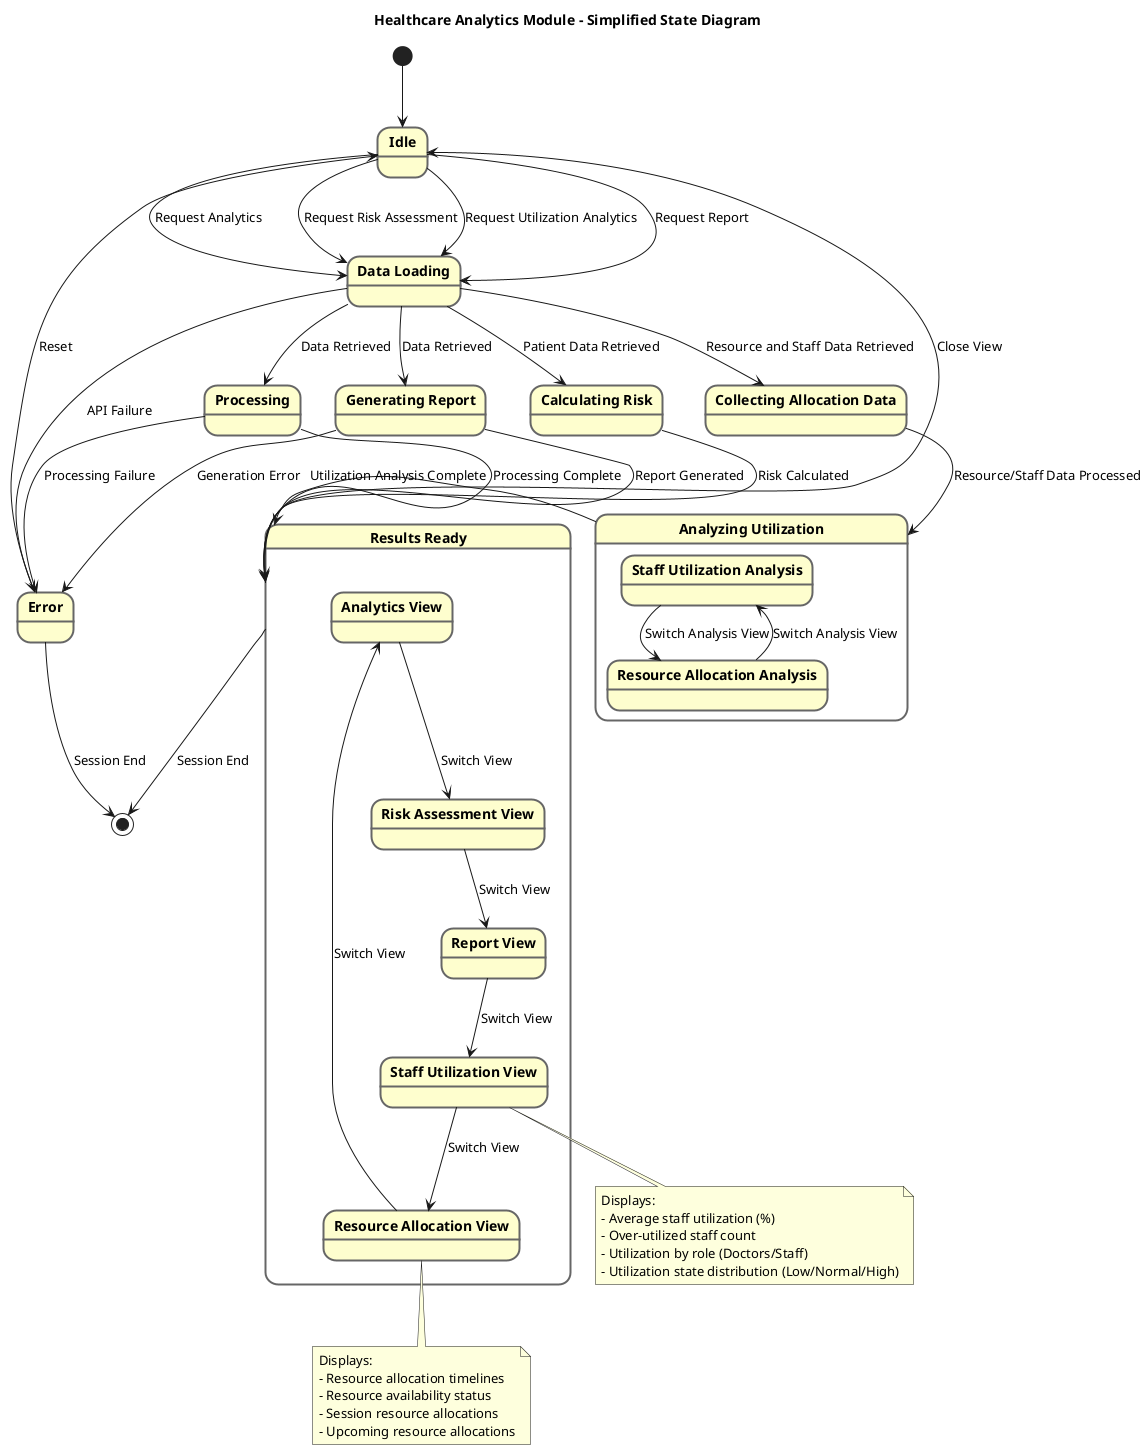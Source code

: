 @startuml Health Analytics Module - Simplified State Diagram

' Style and Theming
skinparam state {
  BackgroundColor #FEFECE
  BorderColor #666666
  BorderThickness 2
  FontStyle bold
}

title "Healthcare Analytics Module - Simplified State Diagram"

' Starting state
[*] --> Idle

' Main States
state Idle
state "Data Loading" as Loading
state "Processing" as Processing
state "Results Ready" as Results
state "Error" as Error

' Analytics Flow
Idle --> Loading : Request Analytics
Loading --> Processing : Data Retrieved
Processing --> Results : Processing Complete
Loading --> Error : API Failure
Processing --> Error : Processing Failure

' Risk Assessment States
state "Calculating Risk" as Risk
Idle --> Loading : Request Risk Assessment
Loading --> Risk : Patient Data Retrieved
Risk --> Results : Risk Calculated

' Resource and Staff Utilization States
state "Collecting Allocation Data" as CollectingAllocationData
state "Analyzing Utilization" as AnalyzingUtilization {
  state "Staff Utilization Analysis" as StaffUtilization
  state "Resource Allocation Analysis" as ResourceAllocation
  
  StaffUtilization --> ResourceAllocation : Switch Analysis View
  ResourceAllocation --> StaffUtilization : Switch Analysis View
}

Idle --> Loading : Request Utilization Analytics
Loading --> CollectingAllocationData : Resource and Staff Data Retrieved
CollectingAllocationData --> AnalyzingUtilization : Resource/Staff Data Processed
AnalyzingUtilization --> Results : Utilization Analysis Complete

' Results States
state Results {
  state "Analytics View" as AnalyticsView
  state "Risk Assessment View" as RiskView
  state "Report View" as ReportView
  state "Staff Utilization View" as StaffUtilizationView
  state "Resource Allocation View" as ResourceAllocationView
  
  AnalyticsView --> RiskView : Switch View
  RiskView --> ReportView : Switch View
  ReportView --> StaffUtilizationView : Switch View
  StaffUtilizationView --> ResourceAllocationView : Switch View
  ResourceAllocationView --> AnalyticsView : Switch View
}

' Staff Utilization Details
note bottom of StaffUtilizationView
  Displays:
  - Average staff utilization (%)
  - Over-utilized staff count
  - Utilization by role (Doctors/Staff)
  - Utilization state distribution (Low/Normal/High)
end note

' Resource Allocation Details
note bottom of ResourceAllocationView
  Displays:
  - Resource allocation timelines
  - Resource availability status
  - Session resource allocations
  - Upcoming resource allocations
end note

' Report Generation States
state "Generating Report" as GenReport
Idle --> Loading : Request Report
Loading --> GenReport : Data Retrieved
GenReport --> Results : Report Generated
GenReport --> Error : Generation Error

' Common Transitions
Results --> Idle : Close View
Error --> Idle : Reset

' Final state
Results --> [*] : Session End
Error --> [*] : Session End

@enduml
